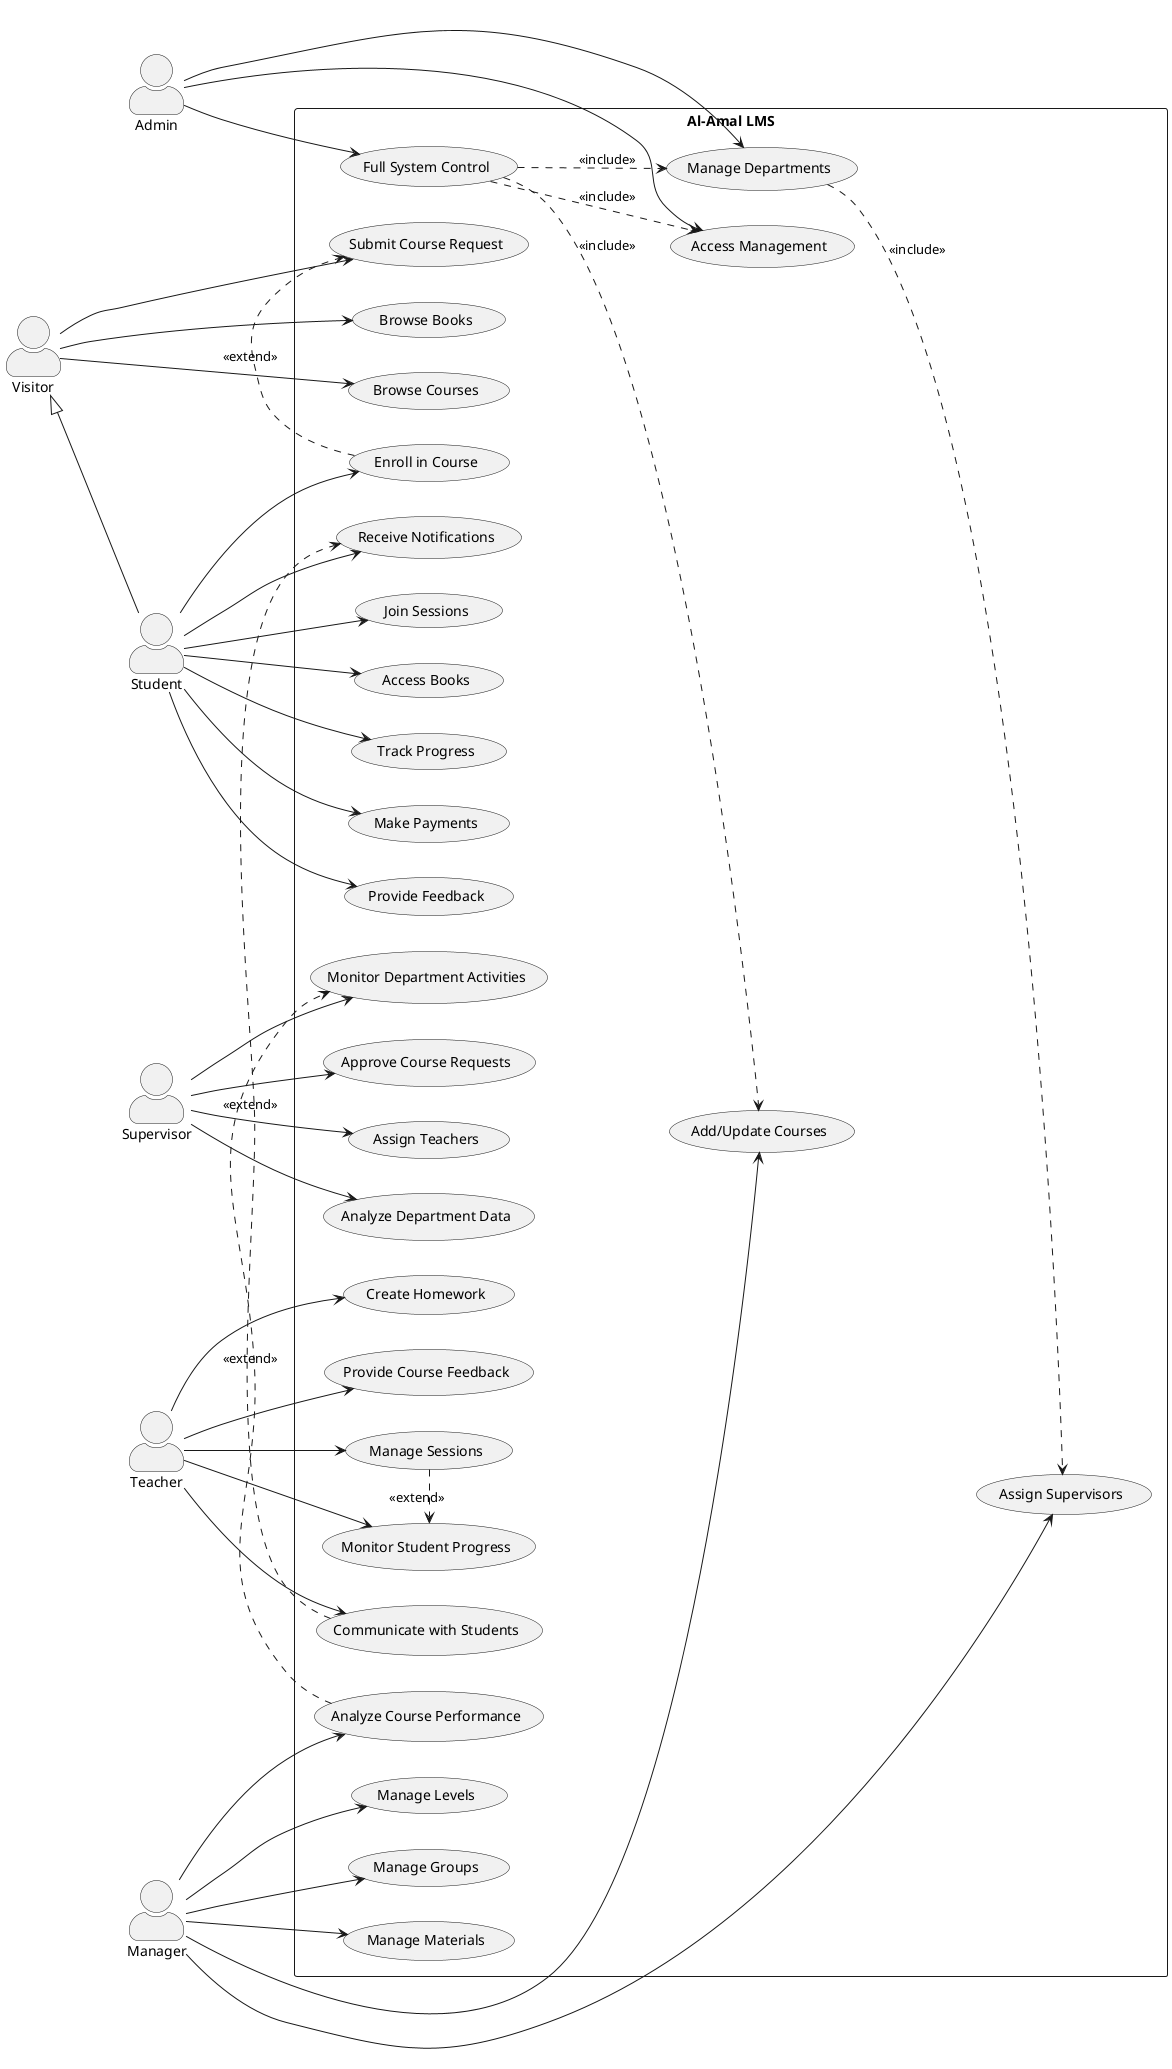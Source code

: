 @startuml LMS Use Case Diagram

skinparam actorStyle awesome
left to right direction

' Actors
:Visitor: as visitor
:Student: as student
:Teacher: as teacher
:Manager: as manager
:Supervisor: as supervisor
:Admin: as admin

' Generalization
visitor <|-- student

rectangle "Al-Amal LMS" {
    ' Visitor Use Cases
    usecase "Browse Books" as browseBooks
    usecase "Browse Courses" as browseCourses
    usecase "Submit Course Request" as submitRequest

    ' Student Use Cases
    usecase "Enroll in Course" as enrollCourse
    usecase "Join Sessions" as joinSessions
    usecase "Access Books" as accessBooks
    usecase "Receive Notifications" as receiveNotifs
    usecase "Track Progress" as trackProgress
    usecase "Make Payments" as makePayments
    usecase "Provide Feedback" as provideFeedback

    ' Teacher Use Cases
    usecase "Create Homework" as createHomework
    usecase "Manage Sessions" as manageSessions
    usecase "Monitor Student Progress" as monitorProgress
    usecase "Communicate with Students" as communicateStudents
    usecase "Provide Course Feedback" as courseFeedback

    ' Manager Use Cases
    usecase "Add/Update Courses" as manageCourses
    usecase "Manage Levels" as manageLevels
    usecase "Manage Groups" as manageGroups
    usecase "Manage Materials" as manageMaterials
    usecase "Assign Supervisors" as assignSupervisors
    usecase "Analyze Course Performance" as analyzeCourses

    ' Supervisor Use Cases
    usecase "Approve Course Requests" as approveRequests
    usecase "Assign Teachers" as assignTeachers
    usecase "Monitor Department Activities" as monitorDept
    usecase "Analyze Department Data" as analyzeDept

    ' Admin Use Cases
    usecase "Manage Departments" as manageDepts
    usecase "Full System Control" as systemControl
    usecase "Access Management" as accessManagement
}

' Visitor Associations
visitor --> browseBooks
visitor --> browseCourses
visitor --> submitRequest

' Student Associations
student --> enrollCourse
student --> joinSessions
student --> accessBooks
student --> receiveNotifs
student --> trackProgress
student --> makePayments
student --> provideFeedback

' Teacher Associations
teacher --> createHomework
teacher --> manageSessions
teacher --> monitorProgress
teacher --> communicateStudents
teacher --> courseFeedback

' Manager Associations
manager --> manageCourses
manager --> manageLevels
manager --> manageGroups
manager --> manageMaterials
manager --> assignSupervisors
manager --> analyzeCourses

' Supervisor Associations
supervisor --> approveRequests
supervisor --> assignTeachers
supervisor --> monitorDept
supervisor --> analyzeDept

' Admin Associations
admin --> manageDepts
admin --> systemControl
admin --> accessManagement

' Include relationships
manageDepts ..> assignSupervisors : <<include>>
systemControl ..> manageCourses : <<include>>
systemControl ..> manageDepts : <<include>>
systemControl ..> accessManagement : <<include>>

' Extend relationships
enrollCourse .> submitRequest : <<extend>>
manageSessions .> monitorProgress : <<extend>>
analyzeCourses .> monitorDept : <<extend>>
communicateStudents .> receiveNotifs : <<extend>>

@enduml
